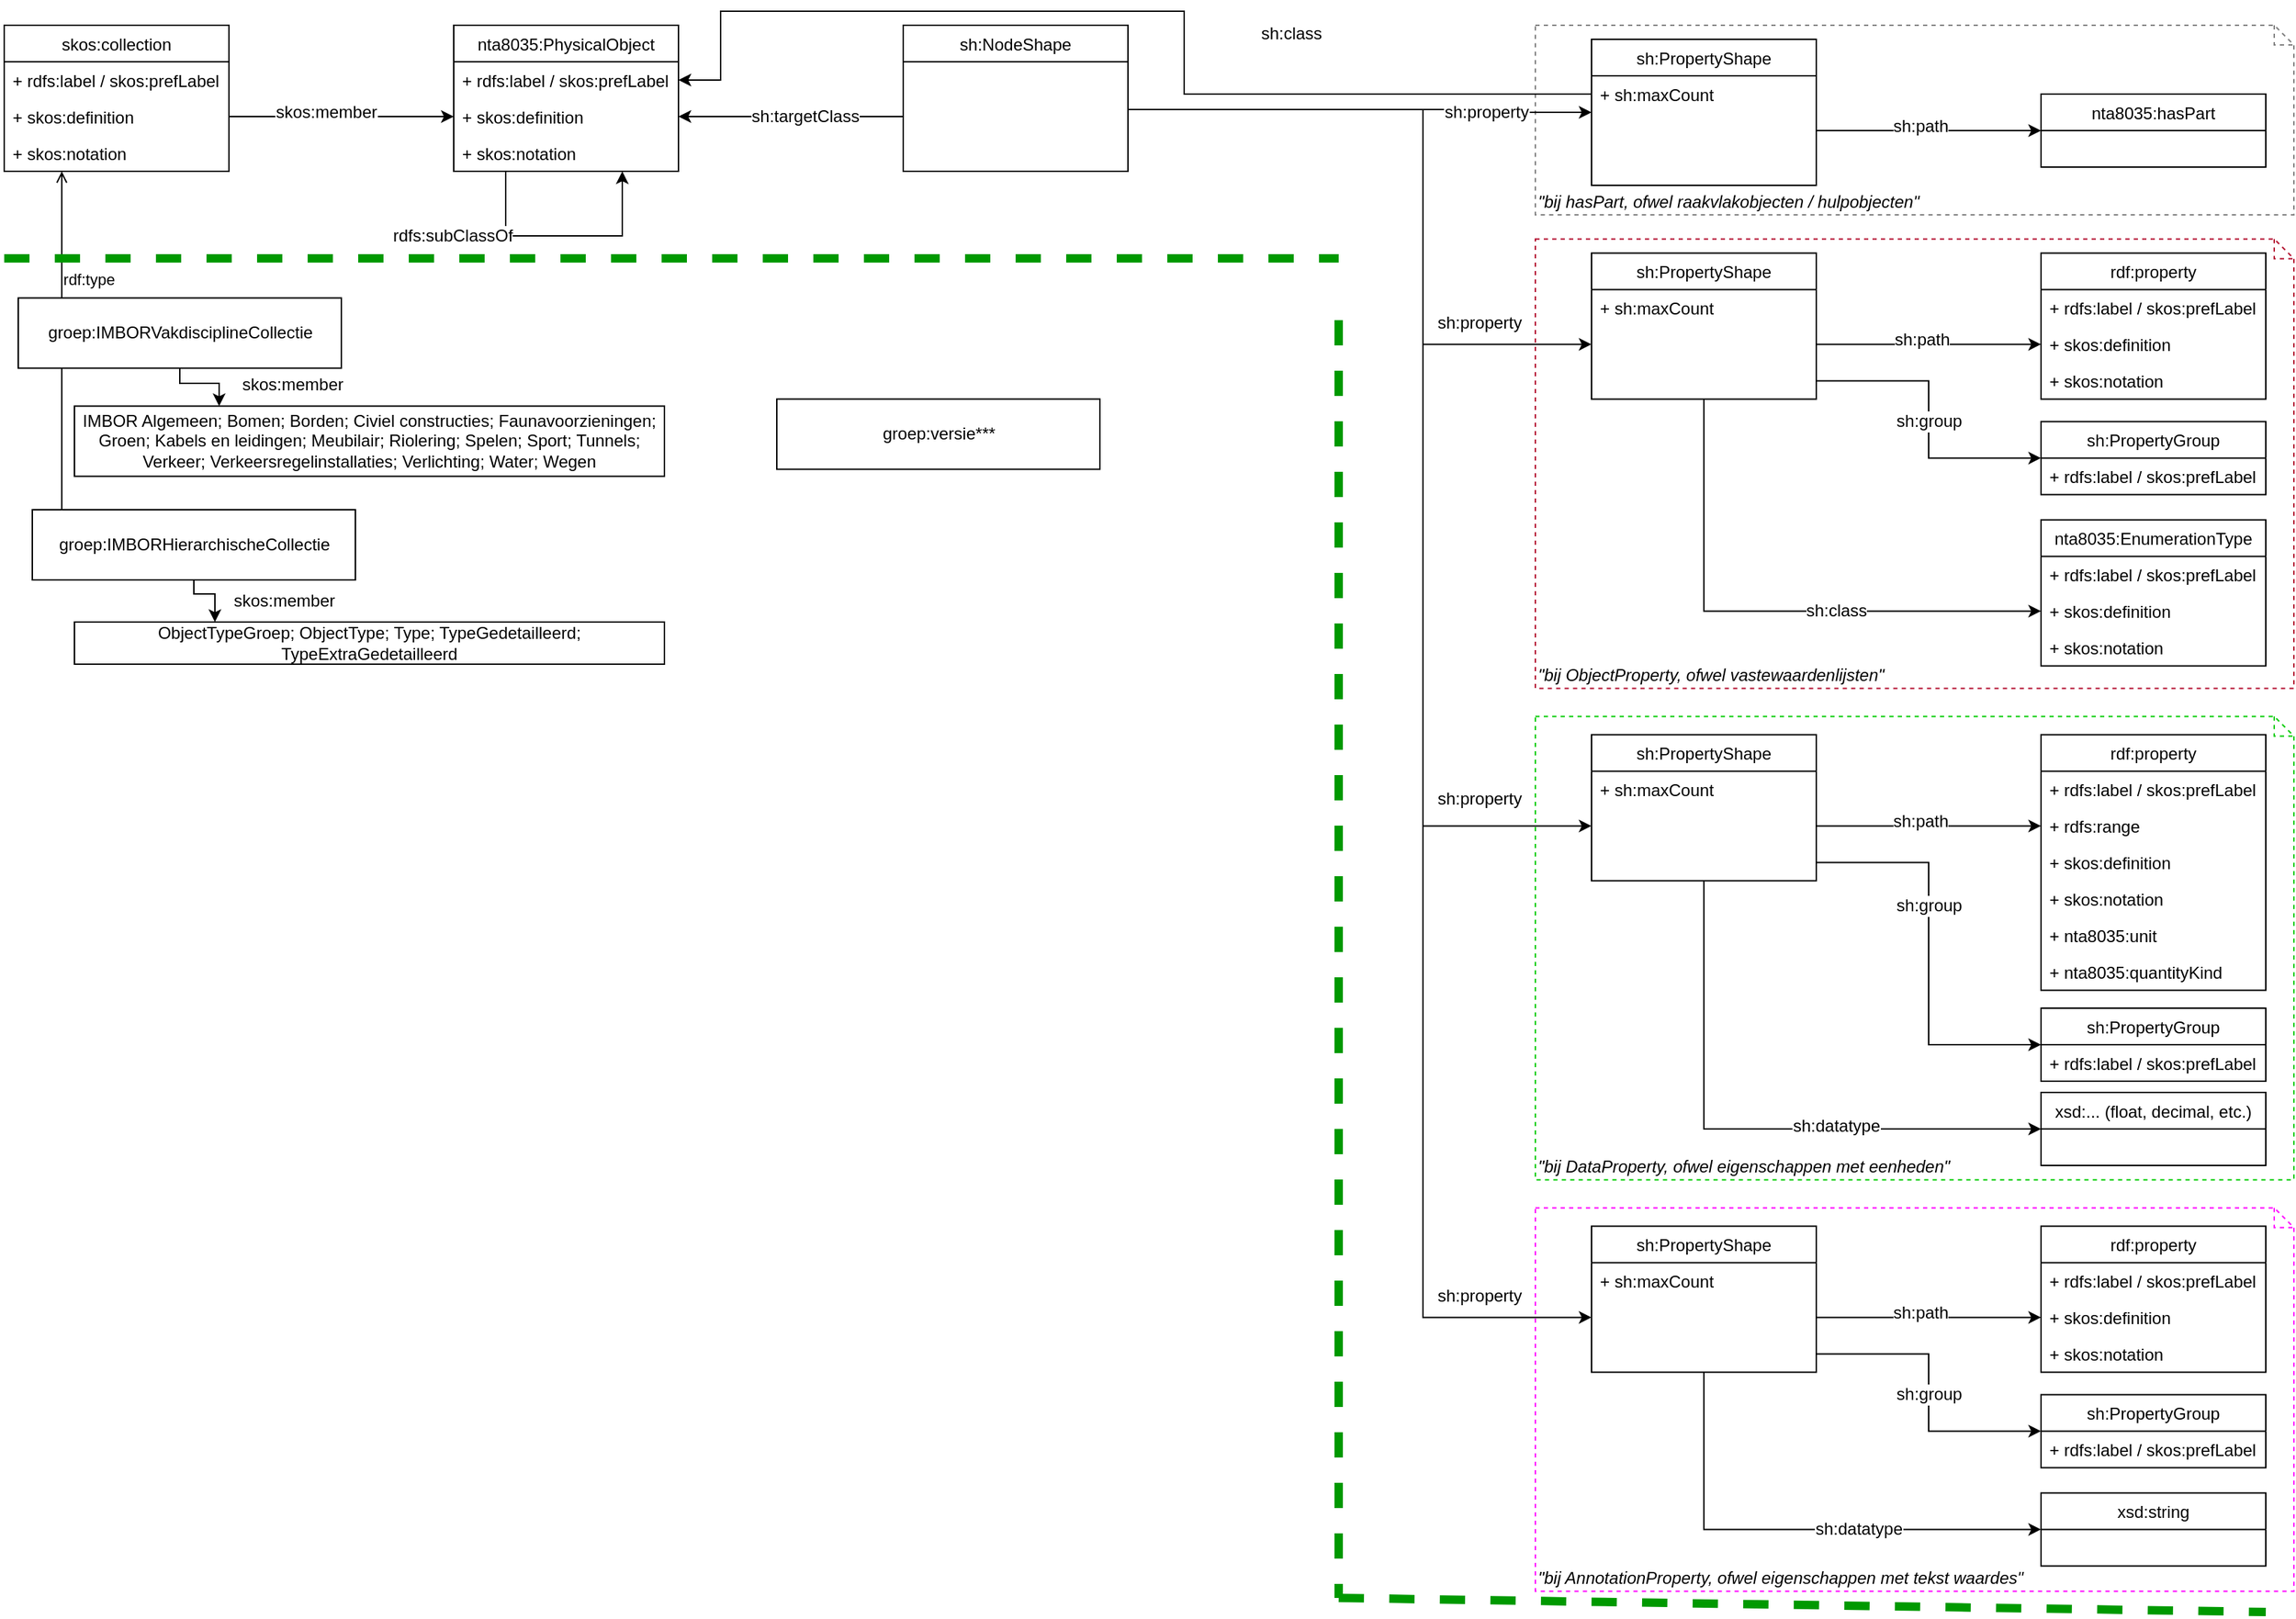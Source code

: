 <mxfile version="13.6.5" type="github">
  <diagram id="uO4dAVEa6rhhREKeQXkx" name="Page-1">
    <mxGraphModel dx="2062" dy="1133" grid="1" gridSize="10" guides="1" tooltips="1" connect="1" arrows="1" fold="1" page="1" pageScale="1" pageWidth="1654" pageHeight="1169" math="0" shadow="0">
      <root>
        <mxCell id="0" />
        <mxCell id="1" parent="0" />
        <mxCell id="aZ_iibs6CTDmy4hI5hPu-120" value="&lt;i&gt;&quot;bij AnnotationProperty, ofwel eigenschappen met tekst waardes&quot;&lt;/i&gt;" style="shape=note;whiteSpace=wrap;html=1;size=14;verticalAlign=bottom;align=left;spacingTop=-6;dashed=1;strokeColor=#FF00FF;" parent="1" vertex="1">
          <mxGeometry x="1100" y="862.21" width="540" height="273" as="geometry" />
        </mxCell>
        <mxCell id="aZ_iibs6CTDmy4hI5hPu-119" value="&lt;i&gt;&quot;bij DataProperty, ofwel eigenschappen met eenheden&quot;&lt;/i&gt;" style="shape=note;whiteSpace=wrap;html=1;size=14;verticalAlign=bottom;align=left;spacingTop=-6;dashed=1;strokeColor=#00CC00;" parent="1" vertex="1">
          <mxGeometry x="1100" y="512.21" width="540" height="330" as="geometry" />
        </mxCell>
        <mxCell id="aZ_iibs6CTDmy4hI5hPu-118" value="&lt;i&gt;&quot;bij ObjectProperty, ofwel vastewaardenlijsten&quot;&lt;/i&gt;" style="shape=note;whiteSpace=wrap;html=1;size=14;verticalAlign=bottom;align=left;spacingTop=-6;dashed=1;strokeColor=#B30E2F;" parent="1" vertex="1">
          <mxGeometry x="1100" y="172.21" width="540" height="320" as="geometry" />
        </mxCell>
        <mxCell id="aZ_iibs6CTDmy4hI5hPu-1" value="nta8035:PhysicalObject" style="swimlane;fontStyle=0;childLayout=stackLayout;horizontal=1;startSize=26;fillColor=none;horizontalStack=0;resizeParent=1;resizeParentMax=0;resizeLast=0;collapsible=1;marginBottom=0;" parent="1" vertex="1">
          <mxGeometry x="330" y="20" width="160" height="104" as="geometry" />
        </mxCell>
        <mxCell id="aZ_iibs6CTDmy4hI5hPu-2" value="+ rdfs:label / skos:prefLabel" style="text;strokeColor=none;fillColor=none;align=left;verticalAlign=top;spacingLeft=4;spacingRight=4;overflow=hidden;rotatable=0;points=[[0,0.5],[1,0.5]];portConstraint=eastwest;" parent="aZ_iibs6CTDmy4hI5hPu-1" vertex="1">
          <mxGeometry y="26" width="160" height="26" as="geometry" />
        </mxCell>
        <mxCell id="aZ_iibs6CTDmy4hI5hPu-4" value="+ skos:definition" style="text;strokeColor=none;fillColor=none;align=left;verticalAlign=top;spacingLeft=4;spacingRight=4;overflow=hidden;rotatable=0;points=[[0,0.5],[1,0.5]];portConstraint=eastwest;" parent="aZ_iibs6CTDmy4hI5hPu-1" vertex="1">
          <mxGeometry y="52" width="160" height="26" as="geometry" />
        </mxCell>
        <mxCell id="aZ_iibs6CTDmy4hI5hPu-127" value="+ skos:notation" style="text;strokeColor=none;fillColor=none;align=left;verticalAlign=top;spacingLeft=4;spacingRight=4;overflow=hidden;rotatable=0;points=[[0,0.5],[1,0.5]];portConstraint=eastwest;" parent="aZ_iibs6CTDmy4hI5hPu-1" vertex="1">
          <mxGeometry y="78" width="160" height="26" as="geometry" />
        </mxCell>
        <mxCell id="aZ_iibs6CTDmy4hI5hPu-5" value="skos:collection" style="swimlane;fontStyle=0;childLayout=stackLayout;horizontal=1;startSize=26;fillColor=none;horizontalStack=0;resizeParent=1;resizeParentMax=0;resizeLast=0;collapsible=1;marginBottom=0;" parent="1" vertex="1">
          <mxGeometry x="10" y="20" width="160" height="104" as="geometry" />
        </mxCell>
        <mxCell id="aZ_iibs6CTDmy4hI5hPu-6" value="+ rdfs:label / skos:prefLabel" style="text;strokeColor=none;fillColor=none;align=left;verticalAlign=top;spacingLeft=4;spacingRight=4;overflow=hidden;rotatable=0;points=[[0,0.5],[1,0.5]];portConstraint=eastwest;" parent="aZ_iibs6CTDmy4hI5hPu-5" vertex="1">
          <mxGeometry y="26" width="160" height="26" as="geometry" />
        </mxCell>
        <mxCell id="aZ_iibs6CTDmy4hI5hPu-7" value="+ skos:definition" style="text;strokeColor=none;fillColor=none;align=left;verticalAlign=top;spacingLeft=4;spacingRight=4;overflow=hidden;rotatable=0;points=[[0,0.5],[1,0.5]];portConstraint=eastwest;" parent="aZ_iibs6CTDmy4hI5hPu-5" vertex="1">
          <mxGeometry y="52" width="160" height="26" as="geometry" />
        </mxCell>
        <mxCell id="aZ_iibs6CTDmy4hI5hPu-8" value="+ skos:notation" style="text;strokeColor=none;fillColor=none;align=left;verticalAlign=top;spacingLeft=4;spacingRight=4;overflow=hidden;rotatable=0;points=[[0,0.5],[1,0.5]];portConstraint=eastwest;" parent="aZ_iibs6CTDmy4hI5hPu-5" vertex="1">
          <mxGeometry y="78" width="160" height="26" as="geometry" />
        </mxCell>
        <mxCell id="aZ_iibs6CTDmy4hI5hPu-9" style="edgeStyle=orthogonalEdgeStyle;rounded=0;orthogonalLoop=1;jettySize=auto;html=1;entryX=0;entryY=0.5;entryDx=0;entryDy=0;" parent="1" source="aZ_iibs6CTDmy4hI5hPu-7" edge="1">
          <mxGeometry relative="1" as="geometry">
            <mxPoint x="330" y="85" as="targetPoint" />
          </mxGeometry>
        </mxCell>
        <mxCell id="aZ_iibs6CTDmy4hI5hPu-10" value="&lt;div&gt;skos:member&lt;/div&gt;" style="text;html=1;align=center;verticalAlign=middle;resizable=0;points=[];labelBackgroundColor=#ffffff;" parent="aZ_iibs6CTDmy4hI5hPu-9" vertex="1" connectable="0">
          <mxGeometry x="-0.143" y="3" relative="1" as="geometry">
            <mxPoint as="offset" />
          </mxGeometry>
        </mxCell>
        <mxCell id="aZ_iibs6CTDmy4hI5hPu-21" style="edgeStyle=orthogonalEdgeStyle;rounded=0;orthogonalLoop=1;jettySize=auto;html=1;entryX=0;entryY=0.5;entryDx=0;entryDy=0;exitX=1;exitY=0.5;exitDx=0;exitDy=0;" parent="1" source="aZ_iibs6CTDmy4hI5hPu-13" target="aZ_iibs6CTDmy4hI5hPu-19" edge="1">
          <mxGeometry relative="1" as="geometry">
            <Array as="points">
              <mxPoint x="810" y="80" />
              <mxPoint x="1020" y="80" />
              <mxPoint x="1020" y="247" />
            </Array>
            <mxPoint x="980" y="119" as="sourcePoint" />
          </mxGeometry>
        </mxCell>
        <mxCell id="aZ_iibs6CTDmy4hI5hPu-22" value="sh:property" style="text;html=1;align=center;verticalAlign=middle;resizable=0;points=[];labelBackgroundColor=#ffffff;" parent="aZ_iibs6CTDmy4hI5hPu-21" vertex="1" connectable="0">
          <mxGeometry x="0.317" y="-2" relative="1" as="geometry">
            <mxPoint x="42" y="36.54" as="offset" />
          </mxGeometry>
        </mxCell>
        <mxCell id="aZ_iibs6CTDmy4hI5hPu-11" value="sh:NodeShape" style="swimlane;fontStyle=0;childLayout=stackLayout;horizontal=1;startSize=26;fillColor=none;horizontalStack=0;resizeParent=1;resizeParentMax=0;resizeLast=0;collapsible=1;marginBottom=0;" parent="1" vertex="1">
          <mxGeometry x="650" y="20" width="160" height="104" as="geometry" />
        </mxCell>
        <mxCell id="aZ_iibs6CTDmy4hI5hPu-12" value=" " style="text;strokeColor=none;fillColor=none;align=left;verticalAlign=top;spacingLeft=4;spacingRight=4;overflow=hidden;rotatable=0;points=[[0,0.5],[1,0.5]];portConstraint=eastwest;" parent="aZ_iibs6CTDmy4hI5hPu-11" vertex="1">
          <mxGeometry y="26" width="160" height="26" as="geometry" />
        </mxCell>
        <mxCell id="aZ_iibs6CTDmy4hI5hPu-13" value=" " style="text;strokeColor=none;fillColor=none;align=left;verticalAlign=top;spacingLeft=4;spacingRight=4;overflow=hidden;rotatable=0;points=[[0,0.5],[1,0.5]];portConstraint=eastwest;" parent="aZ_iibs6CTDmy4hI5hPu-11" vertex="1">
          <mxGeometry y="52" width="160" height="26" as="geometry" />
        </mxCell>
        <mxCell id="aZ_iibs6CTDmy4hI5hPu-14" value=" " style="text;strokeColor=none;fillColor=none;align=left;verticalAlign=top;spacingLeft=4;spacingRight=4;overflow=hidden;rotatable=0;points=[[0,0.5],[1,0.5]];portConstraint=eastwest;" parent="aZ_iibs6CTDmy4hI5hPu-11" vertex="1">
          <mxGeometry y="78" width="160" height="26" as="geometry" />
        </mxCell>
        <mxCell id="aZ_iibs6CTDmy4hI5hPu-15" style="edgeStyle=orthogonalEdgeStyle;rounded=0;orthogonalLoop=1;jettySize=auto;html=1;entryX=1;entryY=0.5;entryDx=0;entryDy=0;" parent="1" source="aZ_iibs6CTDmy4hI5hPu-13" edge="1">
          <mxGeometry relative="1" as="geometry">
            <mxPoint x="490" y="85" as="targetPoint" />
          </mxGeometry>
        </mxCell>
        <mxCell id="aZ_iibs6CTDmy4hI5hPu-16" value="sh:targetClass" style="text;html=1;align=center;verticalAlign=middle;resizable=0;points=[];labelBackgroundColor=#ffffff;" parent="aZ_iibs6CTDmy4hI5hPu-15" vertex="1" connectable="0">
          <mxGeometry x="-0.419" y="4" relative="1" as="geometry">
            <mxPoint x="-24" y="-4" as="offset" />
          </mxGeometry>
        </mxCell>
        <mxCell id="aZ_iibs6CTDmy4hI5hPu-27" style="edgeStyle=orthogonalEdgeStyle;rounded=0;orthogonalLoop=1;jettySize=auto;html=1;entryX=0;entryY=0.5;entryDx=0;entryDy=0;exitX=1;exitY=0.5;exitDx=0;exitDy=0;" parent="1" source="aZ_iibs6CTDmy4hI5hPu-19" edge="1">
          <mxGeometry relative="1" as="geometry">
            <mxPoint x="1460" y="247.21" as="targetPoint" />
          </mxGeometry>
        </mxCell>
        <mxCell id="aZ_iibs6CTDmy4hI5hPu-28" value="sh:path" style="text;html=1;align=center;verticalAlign=middle;resizable=0;points=[];labelBackgroundColor=#ffffff;" parent="aZ_iibs6CTDmy4hI5hPu-27" vertex="1" connectable="0">
          <mxGeometry x="-0.074" y="3" relative="1" as="geometry">
            <mxPoint as="offset" />
          </mxGeometry>
        </mxCell>
        <mxCell id="aZ_iibs6CTDmy4hI5hPu-33" style="edgeStyle=orthogonalEdgeStyle;rounded=0;orthogonalLoop=1;jettySize=auto;html=1;entryX=0;entryY=0.5;entryDx=0;entryDy=0;" parent="1" source="aZ_iibs6CTDmy4hI5hPu-17" target="aZ_iibs6CTDmy4hI5hPu-31" edge="1">
          <mxGeometry relative="1" as="geometry">
            <mxPoint x="1260" y="302.21" as="sourcePoint" />
            <mxPoint x="1420" y="492.21" as="targetPoint" />
          </mxGeometry>
        </mxCell>
        <mxCell id="aZ_iibs6CTDmy4hI5hPu-34" value="sh:class" style="text;html=1;align=center;verticalAlign=middle;resizable=0;points=[];labelBackgroundColor=#ffffff;" parent="aZ_iibs6CTDmy4hI5hPu-33" vertex="1" connectable="0">
          <mxGeometry x="0.261" y="-22" relative="1" as="geometry">
            <mxPoint x="-2" y="-22" as="offset" />
          </mxGeometry>
        </mxCell>
        <mxCell id="aZ_iibs6CTDmy4hI5hPu-50" style="edgeStyle=orthogonalEdgeStyle;rounded=0;orthogonalLoop=1;jettySize=auto;html=1;entryX=0;entryY=0.5;entryDx=0;entryDy=0;exitX=1;exitY=0.5;exitDx=0;exitDy=0;" parent="1" source="aZ_iibs6CTDmy4hI5hPu-20" target="aZ_iibs6CTDmy4hI5hPu-46" edge="1">
          <mxGeometry relative="1" as="geometry">
            <mxPoint x="1280" y="332.21" as="sourcePoint" />
          </mxGeometry>
        </mxCell>
        <mxCell id="aZ_iibs6CTDmy4hI5hPu-51" value="sh:group" style="text;html=1;align=center;verticalAlign=middle;resizable=0;points=[];labelBackgroundColor=#ffffff;" parent="aZ_iibs6CTDmy4hI5hPu-50" vertex="1" connectable="0">
          <mxGeometry x="-0.436" relative="1" as="geometry">
            <mxPoint x="19.17" y="29.03" as="offset" />
          </mxGeometry>
        </mxCell>
        <mxCell id="aZ_iibs6CTDmy4hI5hPu-17" value="sh:PropertyShape" style="swimlane;fontStyle=0;childLayout=stackLayout;horizontal=1;startSize=26;fillColor=none;horizontalStack=0;resizeParent=1;resizeParentMax=0;resizeLast=0;collapsible=1;marginBottom=0;" parent="1" vertex="1">
          <mxGeometry x="1140" y="182.21" width="160" height="104" as="geometry" />
        </mxCell>
        <mxCell id="aZ_iibs6CTDmy4hI5hPu-18" value="+ sh:maxCount" style="text;strokeColor=none;fillColor=none;align=left;verticalAlign=top;spacingLeft=4;spacingRight=4;overflow=hidden;rotatable=0;points=[[0,0.5],[1,0.5]];portConstraint=eastwest;" parent="aZ_iibs6CTDmy4hI5hPu-17" vertex="1">
          <mxGeometry y="26" width="160" height="26" as="geometry" />
        </mxCell>
        <mxCell id="aZ_iibs6CTDmy4hI5hPu-19" value=" " style="text;strokeColor=none;fillColor=none;align=left;verticalAlign=top;spacingLeft=4;spacingRight=4;overflow=hidden;rotatable=0;points=[[0,0.5],[1,0.5]];portConstraint=eastwest;" parent="aZ_iibs6CTDmy4hI5hPu-17" vertex="1">
          <mxGeometry y="52" width="160" height="26" as="geometry" />
        </mxCell>
        <mxCell id="aZ_iibs6CTDmy4hI5hPu-20" value=" " style="text;strokeColor=none;fillColor=none;align=left;verticalAlign=top;spacingLeft=4;spacingRight=4;overflow=hidden;rotatable=0;points=[[0,0.5],[1,0.5]];portConstraint=eastwest;" parent="aZ_iibs6CTDmy4hI5hPu-17" vertex="1">
          <mxGeometry y="78" width="160" height="26" as="geometry" />
        </mxCell>
        <mxCell id="aZ_iibs6CTDmy4hI5hPu-23" value="rdf:property" style="swimlane;fontStyle=0;childLayout=stackLayout;horizontal=1;startSize=26;fillColor=none;horizontalStack=0;resizeParent=1;resizeParentMax=0;resizeLast=0;collapsible=1;marginBottom=0;" parent="1" vertex="1">
          <mxGeometry x="1460" y="182.21" width="160" height="104" as="geometry" />
        </mxCell>
        <mxCell id="aZ_iibs6CTDmy4hI5hPu-24" value="+ rdfs:label / skos:prefLabel" style="text;strokeColor=none;fillColor=none;align=left;verticalAlign=top;spacingLeft=4;spacingRight=4;overflow=hidden;rotatable=0;points=[[0,0.5],[1,0.5]];portConstraint=eastwest;fontStyle=0" parent="aZ_iibs6CTDmy4hI5hPu-23" vertex="1">
          <mxGeometry y="26" width="160" height="26" as="geometry" />
        </mxCell>
        <mxCell id="aZ_iibs6CTDmy4hI5hPu-128" value="+ skos:definition" style="text;strokeColor=none;fillColor=none;align=left;verticalAlign=top;spacingLeft=4;spacingRight=4;overflow=hidden;rotatable=0;points=[[0,0.5],[1,0.5]];portConstraint=eastwest;" parent="aZ_iibs6CTDmy4hI5hPu-23" vertex="1">
          <mxGeometry y="52" width="160" height="26" as="geometry" />
        </mxCell>
        <mxCell id="aZ_iibs6CTDmy4hI5hPu-26" value="+ skos:notation" style="text;strokeColor=none;fillColor=none;align=left;verticalAlign=top;spacingLeft=4;spacingRight=4;overflow=hidden;rotatable=0;points=[[0,0.5],[1,0.5]];portConstraint=eastwest;" parent="aZ_iibs6CTDmy4hI5hPu-23" vertex="1">
          <mxGeometry y="78" width="160" height="26" as="geometry" />
        </mxCell>
        <mxCell id="aZ_iibs6CTDmy4hI5hPu-29" value="nta8035:EnumerationType" style="swimlane;fontStyle=0;childLayout=stackLayout;horizontal=1;startSize=26;fillColor=none;horizontalStack=0;resizeParent=1;resizeParentMax=0;resizeLast=0;collapsible=1;marginBottom=0;" parent="1" vertex="1">
          <mxGeometry x="1460" y="372.21" width="160" height="104" as="geometry" />
        </mxCell>
        <mxCell id="aZ_iibs6CTDmy4hI5hPu-30" value="+ rdfs:label / skos:prefLabel" style="text;strokeColor=none;fillColor=none;align=left;verticalAlign=top;spacingLeft=4;spacingRight=4;overflow=hidden;rotatable=0;points=[[0,0.5],[1,0.5]];portConstraint=eastwest;" parent="aZ_iibs6CTDmy4hI5hPu-29" vertex="1">
          <mxGeometry y="26" width="160" height="26" as="geometry" />
        </mxCell>
        <mxCell id="aZ_iibs6CTDmy4hI5hPu-31" value="+ skos:definition" style="text;strokeColor=none;fillColor=none;align=left;verticalAlign=top;spacingLeft=4;spacingRight=4;overflow=hidden;rotatable=0;points=[[0,0.5],[1,0.5]];portConstraint=eastwest;" parent="aZ_iibs6CTDmy4hI5hPu-29" vertex="1">
          <mxGeometry y="52" width="160" height="26" as="geometry" />
        </mxCell>
        <mxCell id="aZ_iibs6CTDmy4hI5hPu-32" value="+ skos:notation" style="text;strokeColor=none;fillColor=none;align=left;verticalAlign=top;spacingLeft=4;spacingRight=4;overflow=hidden;rotatable=0;points=[[0,0.5],[1,0.5]];portConstraint=eastwest;" parent="aZ_iibs6CTDmy4hI5hPu-29" vertex="1">
          <mxGeometry y="78" width="160" height="26" as="geometry" />
        </mxCell>
        <mxCell id="aZ_iibs6CTDmy4hI5hPu-46" value="sh:PropertyGroup" style="swimlane;fontStyle=0;childLayout=stackLayout;horizontal=1;startSize=26;fillColor=none;horizontalStack=0;resizeParent=1;resizeParentMax=0;resizeLast=0;collapsible=1;marginBottom=0;" parent="1" vertex="1">
          <mxGeometry x="1460" y="302.21" width="160" height="52" as="geometry" />
        </mxCell>
        <mxCell id="aZ_iibs6CTDmy4hI5hPu-47" value="+ rdfs:label / skos:prefLabel" style="text;strokeColor=none;fillColor=none;align=left;verticalAlign=top;spacingLeft=4;spacingRight=4;overflow=hidden;rotatable=0;points=[[0,0.5],[1,0.5]];portConstraint=eastwest;" parent="aZ_iibs6CTDmy4hI5hPu-46" vertex="1">
          <mxGeometry y="26" width="160" height="26" as="geometry" />
        </mxCell>
        <mxCell id="aZ_iibs6CTDmy4hI5hPu-56" value="rdf:type" style="edgeStyle=orthogonalEdgeStyle;rounded=0;orthogonalLoop=1;jettySize=auto;html=1;exitX=0.135;exitY=0.036;exitDx=0;exitDy=0;exitPerimeter=0;endArrow=open;endFill=0;" parent="1" source="aZ_iibs6CTDmy4hI5hPu-53" target="aZ_iibs6CTDmy4hI5hPu-5" edge="1">
          <mxGeometry x="0.387" y="-19" relative="1" as="geometry">
            <mxPoint x="100" y="190" as="sourcePoint" />
            <mxPoint x="51" y="37" as="targetPoint" />
            <Array as="points">
              <mxPoint x="51" y="170" />
              <mxPoint x="51" y="170" />
            </Array>
            <mxPoint as="offset" />
          </mxGeometry>
        </mxCell>
        <mxCell id="aZ_iibs6CTDmy4hI5hPu-135" style="edgeStyle=orthogonalEdgeStyle;rounded=0;orthogonalLoop=1;jettySize=auto;html=1;strokeWidth=1;" parent="1" source="aZ_iibs6CTDmy4hI5hPu-53" target="aZ_iibs6CTDmy4hI5hPu-134" edge="1">
          <mxGeometry relative="1" as="geometry">
            <Array as="points">
              <mxPoint x="145" y="425" />
              <mxPoint x="160" y="425" />
            </Array>
          </mxGeometry>
        </mxCell>
        <mxCell id="aZ_iibs6CTDmy4hI5hPu-53" value="groep:IMBORHierarchischeCollectie" style="html=1;" parent="1" vertex="1">
          <mxGeometry x="30" y="365.0" width="230" height="50" as="geometry" />
        </mxCell>
        <mxCell id="aZ_iibs6CTDmy4hI5hPu-58" style="edgeStyle=orthogonalEdgeStyle;rounded=0;orthogonalLoop=1;jettySize=auto;html=1;entryX=0;entryY=0.5;entryDx=0;entryDy=0;" parent="1" target="aZ_iibs6CTDmy4hI5hPu-70" edge="1">
          <mxGeometry relative="1" as="geometry">
            <mxPoint x="810" y="80" as="sourcePoint" />
            <Array as="points">
              <mxPoint x="1020" y="80" />
              <mxPoint x="1020" y="590" />
            </Array>
          </mxGeometry>
        </mxCell>
        <mxCell id="aZ_iibs6CTDmy4hI5hPu-59" value="sh:property" style="text;html=1;align=center;verticalAlign=middle;resizable=0;points=[];labelBackgroundColor=#ffffff;" parent="aZ_iibs6CTDmy4hI5hPu-58" vertex="1" connectable="0">
          <mxGeometry x="0.317" y="-2" relative="1" as="geometry">
            <mxPoint x="42" y="147.67" as="offset" />
          </mxGeometry>
        </mxCell>
        <mxCell id="aZ_iibs6CTDmy4hI5hPu-60" style="edgeStyle=orthogonalEdgeStyle;rounded=0;orthogonalLoop=1;jettySize=auto;html=1;exitX=1;exitY=0.5;exitDx=0;exitDy=0;entryX=0;entryY=0.5;entryDx=0;entryDy=0;" parent="1" source="aZ_iibs6CTDmy4hI5hPu-70" target="tDK3G-9byJZPKrzgHRc7-2" edge="1">
          <mxGeometry relative="1" as="geometry">
            <mxPoint x="1450" y="570" as="targetPoint" />
            <Array as="points">
              <mxPoint x="1440" y="590" />
              <mxPoint x="1440" y="590" />
            </Array>
          </mxGeometry>
        </mxCell>
        <mxCell id="aZ_iibs6CTDmy4hI5hPu-61" value="sh:path" style="text;html=1;align=center;verticalAlign=middle;resizable=0;points=[];labelBackgroundColor=#ffffff;" parent="aZ_iibs6CTDmy4hI5hPu-60" vertex="1" connectable="0">
          <mxGeometry x="-0.074" y="3" relative="1" as="geometry">
            <mxPoint as="offset" />
          </mxGeometry>
        </mxCell>
        <mxCell id="aZ_iibs6CTDmy4hI5hPu-64" style="edgeStyle=orthogonalEdgeStyle;rounded=0;orthogonalLoop=1;jettySize=auto;html=1;entryX=0;entryY=0.5;entryDx=0;entryDy=0;" parent="1" source="aZ_iibs6CTDmy4hI5hPu-68" target="aZ_iibs6CTDmy4hI5hPu-80" edge="1">
          <mxGeometry relative="1" as="geometry">
            <mxPoint x="1460" y="814.21" as="targetPoint" />
            <Array as="points">
              <mxPoint x="1220" y="806" />
            </Array>
          </mxGeometry>
        </mxCell>
        <mxCell id="aZ_iibs6CTDmy4hI5hPu-65" value="sh:datatype" style="text;html=1;align=center;verticalAlign=middle;resizable=0;points=[];labelBackgroundColor=#ffffff;" parent="aZ_iibs6CTDmy4hI5hPu-64" vertex="1" connectable="0">
          <mxGeometry x="0.24" y="-35" relative="1" as="geometry">
            <mxPoint x="11.67" y="-37" as="offset" />
          </mxGeometry>
        </mxCell>
        <mxCell id="aZ_iibs6CTDmy4hI5hPu-66" style="edgeStyle=orthogonalEdgeStyle;rounded=0;orthogonalLoop=1;jettySize=auto;html=1;entryX=0;entryY=0.5;entryDx=0;entryDy=0;exitX=1;exitY=0.5;exitDx=0;exitDy=0;" parent="1" source="aZ_iibs6CTDmy4hI5hPu-71" target="aZ_iibs6CTDmy4hI5hPu-84" edge="1">
          <mxGeometry relative="1" as="geometry">
            <mxPoint x="1280" y="675.21" as="sourcePoint" />
          </mxGeometry>
        </mxCell>
        <mxCell id="aZ_iibs6CTDmy4hI5hPu-67" value="sh:group" style="text;html=1;align=center;verticalAlign=middle;resizable=0;points=[];labelBackgroundColor=#ffffff;" parent="aZ_iibs6CTDmy4hI5hPu-66" vertex="1" connectable="0">
          <mxGeometry x="-0.436" relative="1" as="geometry">
            <mxPoint y="29" as="offset" />
          </mxGeometry>
        </mxCell>
        <mxCell id="aZ_iibs6CTDmy4hI5hPu-68" value="sh:PropertyShape" style="swimlane;fontStyle=0;childLayout=stackLayout;horizontal=1;startSize=26;fillColor=none;horizontalStack=0;resizeParent=1;resizeParentMax=0;resizeLast=0;collapsible=1;marginBottom=0;" parent="1" vertex="1">
          <mxGeometry x="1140" y="525.21" width="160" height="104" as="geometry" />
        </mxCell>
        <mxCell id="aZ_iibs6CTDmy4hI5hPu-69" value="+ sh:maxCount" style="text;strokeColor=none;fillColor=none;align=left;verticalAlign=top;spacingLeft=4;spacingRight=4;overflow=hidden;rotatable=0;points=[[0,0.5],[1,0.5]];portConstraint=eastwest;" parent="aZ_iibs6CTDmy4hI5hPu-68" vertex="1">
          <mxGeometry y="26" width="160" height="26" as="geometry" />
        </mxCell>
        <mxCell id="aZ_iibs6CTDmy4hI5hPu-70" value=" " style="text;strokeColor=none;fillColor=none;align=left;verticalAlign=top;spacingLeft=4;spacingRight=4;overflow=hidden;rotatable=0;points=[[0,0.5],[1,0.5]];portConstraint=eastwest;" parent="aZ_iibs6CTDmy4hI5hPu-68" vertex="1">
          <mxGeometry y="52" width="160" height="26" as="geometry" />
        </mxCell>
        <mxCell id="aZ_iibs6CTDmy4hI5hPu-71" value=" " style="text;strokeColor=none;fillColor=none;align=left;verticalAlign=top;spacingLeft=4;spacingRight=4;overflow=hidden;rotatable=0;points=[[0,0.5],[1,0.5]];portConstraint=eastwest;" parent="aZ_iibs6CTDmy4hI5hPu-68" vertex="1">
          <mxGeometry y="78" width="160" height="26" as="geometry" />
        </mxCell>
        <mxCell id="aZ_iibs6CTDmy4hI5hPu-72" value="rdf:property" style="swimlane;fontStyle=0;childLayout=stackLayout;horizontal=1;startSize=26;fillColor=none;horizontalStack=0;resizeParent=1;resizeParentMax=0;resizeLast=0;collapsible=1;marginBottom=0;" parent="1" vertex="1">
          <mxGeometry x="1460" y="525.21" width="160" height="182" as="geometry" />
        </mxCell>
        <mxCell id="aZ_iibs6CTDmy4hI5hPu-75" value="+ rdfs:label / skos:prefLabel" style="text;strokeColor=none;fillColor=none;align=left;verticalAlign=top;spacingLeft=4;spacingRight=4;overflow=hidden;rotatable=0;points=[[0,0.5],[1,0.5]];portConstraint=eastwest;" parent="aZ_iibs6CTDmy4hI5hPu-72" vertex="1">
          <mxGeometry y="26" width="160" height="26" as="geometry" />
        </mxCell>
        <mxCell id="tDK3G-9byJZPKrzgHRc7-2" value="+ rdfs:range" style="text;strokeColor=none;fillColor=none;align=left;verticalAlign=top;spacingLeft=4;spacingRight=4;overflow=hidden;rotatable=0;points=[[0,0.5],[1,0.5]];portConstraint=eastwest;" vertex="1" parent="aZ_iibs6CTDmy4hI5hPu-72">
          <mxGeometry y="52" width="160" height="26" as="geometry" />
        </mxCell>
        <mxCell id="aZ_iibs6CTDmy4hI5hPu-129" value="+ skos:definition" style="text;strokeColor=none;fillColor=none;align=left;verticalAlign=top;spacingLeft=4;spacingRight=4;overflow=hidden;rotatable=0;points=[[0,0.5],[1,0.5]];portConstraint=eastwest;" parent="aZ_iibs6CTDmy4hI5hPu-72" vertex="1">
          <mxGeometry y="78" width="160" height="26" as="geometry" />
        </mxCell>
        <mxCell id="aZ_iibs6CTDmy4hI5hPu-130" value="+ skos:notation" style="text;strokeColor=none;fillColor=none;align=left;verticalAlign=top;spacingLeft=4;spacingRight=4;overflow=hidden;rotatable=0;points=[[0,0.5],[1,0.5]];portConstraint=eastwest;" parent="aZ_iibs6CTDmy4hI5hPu-72" vertex="1">
          <mxGeometry y="104" width="160" height="26" as="geometry" />
        </mxCell>
        <mxCell id="aZ_iibs6CTDmy4hI5hPu-73" value="+ nta8035:unit" style="text;strokeColor=none;fillColor=none;align=left;verticalAlign=top;spacingLeft=4;spacingRight=4;overflow=hidden;rotatable=0;points=[[0,0.5],[1,0.5]];portConstraint=eastwest;fontStyle=0" parent="aZ_iibs6CTDmy4hI5hPu-72" vertex="1">
          <mxGeometry y="130" width="160" height="26" as="geometry" />
        </mxCell>
        <mxCell id="aZ_iibs6CTDmy4hI5hPu-74" value="+ nta8035:quantityKind" style="text;strokeColor=none;fillColor=none;align=left;verticalAlign=top;spacingLeft=4;spacingRight=4;overflow=hidden;rotatable=0;points=[[0,0.5],[1,0.5]];portConstraint=eastwest;fontStyle=0" parent="aZ_iibs6CTDmy4hI5hPu-72" vertex="1">
          <mxGeometry y="156" width="160" height="26" as="geometry" />
        </mxCell>
        <mxCell id="aZ_iibs6CTDmy4hI5hPu-88" style="edgeStyle=orthogonalEdgeStyle;rounded=0;orthogonalLoop=1;jettySize=auto;html=1;entryX=0;entryY=0.5;entryDx=0;entryDy=0;exitX=1;exitY=0.5;exitDx=0;exitDy=0;" parent="1" source="aZ_iibs6CTDmy4hI5hPu-13" target="aZ_iibs6CTDmy4hI5hPu-100" edge="1">
          <mxGeometry relative="1" as="geometry">
            <mxPoint x="980" y="119" as="sourcePoint" />
            <Array as="points">
              <mxPoint x="810" y="80" />
              <mxPoint x="1020" y="80" />
              <mxPoint x="1020" y="940" />
            </Array>
          </mxGeometry>
        </mxCell>
        <mxCell id="aZ_iibs6CTDmy4hI5hPu-89" value="sh:property" style="text;html=1;align=center;verticalAlign=middle;resizable=0;points=[];labelBackgroundColor=#ffffff;" parent="aZ_iibs6CTDmy4hI5hPu-88" vertex="1" connectable="0">
          <mxGeometry x="0.317" y="-2" relative="1" as="geometry">
            <mxPoint x="42" y="272.88" as="offset" />
          </mxGeometry>
        </mxCell>
        <mxCell id="aZ_iibs6CTDmy4hI5hPu-90" style="edgeStyle=orthogonalEdgeStyle;rounded=0;orthogonalLoop=1;jettySize=auto;html=1;entryX=0;entryY=0.5;entryDx=0;entryDy=0;exitX=1;exitY=0.5;exitDx=0;exitDy=0;" parent="1" source="aZ_iibs6CTDmy4hI5hPu-100" target="aZ_iibs6CTDmy4hI5hPu-104" edge="1">
          <mxGeometry relative="1" as="geometry">
            <mxPoint x="1420" y="895.21" as="targetPoint" />
          </mxGeometry>
        </mxCell>
        <mxCell id="aZ_iibs6CTDmy4hI5hPu-91" value="sh:path" style="text;html=1;align=center;verticalAlign=middle;resizable=0;points=[];labelBackgroundColor=#ffffff;" parent="aZ_iibs6CTDmy4hI5hPu-90" vertex="1" connectable="0">
          <mxGeometry x="-0.074" y="3" relative="1" as="geometry">
            <mxPoint as="offset" />
          </mxGeometry>
        </mxCell>
        <mxCell id="aZ_iibs6CTDmy4hI5hPu-94" style="edgeStyle=orthogonalEdgeStyle;rounded=0;orthogonalLoop=1;jettySize=auto;html=1;entryX=0;entryY=0.5;entryDx=0;entryDy=0;" parent="1" source="aZ_iibs6CTDmy4hI5hPu-98" target="aZ_iibs6CTDmy4hI5hPu-110" edge="1">
          <mxGeometry relative="1" as="geometry">
            <mxPoint x="1457" y="1154.21" as="targetPoint" />
            <Array as="points">
              <mxPoint x="1220" y="1091.21" />
            </Array>
          </mxGeometry>
        </mxCell>
        <mxCell id="aZ_iibs6CTDmy4hI5hPu-95" value="sh:datatype" style="text;html=1;align=center;verticalAlign=middle;resizable=0;points=[];labelBackgroundColor=#ffffff;" parent="aZ_iibs6CTDmy4hI5hPu-94" vertex="1" connectable="0">
          <mxGeometry x="0.24" y="-35" relative="1" as="geometry">
            <mxPoint x="3.67" y="-35" as="offset" />
          </mxGeometry>
        </mxCell>
        <mxCell id="aZ_iibs6CTDmy4hI5hPu-96" style="edgeStyle=orthogonalEdgeStyle;rounded=0;orthogonalLoop=1;jettySize=auto;html=1;entryX=0;entryY=0.5;entryDx=0;entryDy=0;exitX=1;exitY=0.5;exitDx=0;exitDy=0;" parent="1" source="aZ_iibs6CTDmy4hI5hPu-101" target="aZ_iibs6CTDmy4hI5hPu-114" edge="1">
          <mxGeometry relative="1" as="geometry">
            <mxPoint x="1280" y="1025.21" as="sourcePoint" />
          </mxGeometry>
        </mxCell>
        <mxCell id="aZ_iibs6CTDmy4hI5hPu-97" value="sh:group" style="text;html=1;align=center;verticalAlign=middle;resizable=0;points=[];labelBackgroundColor=#ffffff;" parent="aZ_iibs6CTDmy4hI5hPu-96" vertex="1" connectable="0">
          <mxGeometry x="-0.436" relative="1" as="geometry">
            <mxPoint x="19.17" y="29.03" as="offset" />
          </mxGeometry>
        </mxCell>
        <mxCell id="aZ_iibs6CTDmy4hI5hPu-98" value="sh:PropertyShape" style="swimlane;fontStyle=0;childLayout=stackLayout;horizontal=1;startSize=26;fillColor=none;horizontalStack=0;resizeParent=1;resizeParentMax=0;resizeLast=0;collapsible=1;marginBottom=0;" parent="1" vertex="1">
          <mxGeometry x="1140" y="875.21" width="160" height="104" as="geometry" />
        </mxCell>
        <mxCell id="aZ_iibs6CTDmy4hI5hPu-99" value="+ sh:maxCount" style="text;strokeColor=none;fillColor=none;align=left;verticalAlign=top;spacingLeft=4;spacingRight=4;overflow=hidden;rotatable=0;points=[[0,0.5],[1,0.5]];portConstraint=eastwest;" parent="aZ_iibs6CTDmy4hI5hPu-98" vertex="1">
          <mxGeometry y="26" width="160" height="26" as="geometry" />
        </mxCell>
        <mxCell id="aZ_iibs6CTDmy4hI5hPu-100" value=" " style="text;strokeColor=none;fillColor=none;align=left;verticalAlign=top;spacingLeft=4;spacingRight=4;overflow=hidden;rotatable=0;points=[[0,0.5],[1,0.5]];portConstraint=eastwest;" parent="aZ_iibs6CTDmy4hI5hPu-98" vertex="1">
          <mxGeometry y="52" width="160" height="26" as="geometry" />
        </mxCell>
        <mxCell id="aZ_iibs6CTDmy4hI5hPu-101" value=" " style="text;strokeColor=none;fillColor=none;align=left;verticalAlign=top;spacingLeft=4;spacingRight=4;overflow=hidden;rotatable=0;points=[[0,0.5],[1,0.5]];portConstraint=eastwest;" parent="aZ_iibs6CTDmy4hI5hPu-98" vertex="1">
          <mxGeometry y="78" width="160" height="26" as="geometry" />
        </mxCell>
        <mxCell id="aZ_iibs6CTDmy4hI5hPu-102" value="rdf:property" style="swimlane;fontStyle=0;childLayout=stackLayout;horizontal=1;startSize=26;fillColor=none;horizontalStack=0;resizeParent=1;resizeParentMax=0;resizeLast=0;collapsible=1;marginBottom=0;" parent="1" vertex="1">
          <mxGeometry x="1460" y="875.21" width="160" height="104" as="geometry" />
        </mxCell>
        <mxCell id="aZ_iibs6CTDmy4hI5hPu-103" value="+ rdfs:label / skos:prefLabel" style="text;strokeColor=none;fillColor=none;align=left;verticalAlign=top;spacingLeft=4;spacingRight=4;overflow=hidden;rotatable=0;points=[[0,0.5],[1,0.5]];portConstraint=eastwest;fontStyle=0" parent="aZ_iibs6CTDmy4hI5hPu-102" vertex="1">
          <mxGeometry y="26" width="160" height="26" as="geometry" />
        </mxCell>
        <mxCell id="aZ_iibs6CTDmy4hI5hPu-104" value="+ skos:definition" style="text;strokeColor=none;fillColor=none;align=left;verticalAlign=top;spacingLeft=4;spacingRight=4;overflow=hidden;rotatable=0;points=[[0,0.5],[1,0.5]];portConstraint=eastwest;fontStyle=0" parent="aZ_iibs6CTDmy4hI5hPu-102" vertex="1">
          <mxGeometry y="52" width="160" height="26" as="geometry" />
        </mxCell>
        <mxCell id="aZ_iibs6CTDmy4hI5hPu-105" value="+ skos:notation" style="text;strokeColor=none;fillColor=none;align=left;verticalAlign=top;spacingLeft=4;spacingRight=4;overflow=hidden;rotatable=0;points=[[0,0.5],[1,0.5]];portConstraint=eastwest;" parent="aZ_iibs6CTDmy4hI5hPu-102" vertex="1">
          <mxGeometry y="78" width="160" height="26" as="geometry" />
        </mxCell>
        <mxCell id="aZ_iibs6CTDmy4hI5hPu-110" value="xsd:string" style="swimlane;fontStyle=0;childLayout=stackLayout;horizontal=1;startSize=26;fillColor=none;horizontalStack=0;resizeParent=1;resizeParentMax=0;resizeLast=0;collapsible=1;marginBottom=0;" parent="1" vertex="1">
          <mxGeometry x="1460" y="1065.21" width="160" height="52" as="geometry" />
        </mxCell>
        <mxCell id="aZ_iibs6CTDmy4hI5hPu-114" value="sh:PropertyGroup" style="swimlane;fontStyle=0;childLayout=stackLayout;horizontal=1;startSize=26;fillColor=none;horizontalStack=0;resizeParent=1;resizeParentMax=0;resizeLast=0;collapsible=1;marginBottom=0;" parent="1" vertex="1">
          <mxGeometry x="1460" y="995.21" width="160" height="52" as="geometry" />
        </mxCell>
        <mxCell id="aZ_iibs6CTDmy4hI5hPu-115" value="+ rdfs:label / skos:prefLabel" style="text;strokeColor=none;fillColor=none;align=left;verticalAlign=top;spacingLeft=4;spacingRight=4;overflow=hidden;rotatable=0;points=[[0,0.5],[1,0.5]];portConstraint=eastwest;" parent="aZ_iibs6CTDmy4hI5hPu-114" vertex="1">
          <mxGeometry y="26" width="160" height="26" as="geometry" />
        </mxCell>
        <mxCell id="aZ_iibs6CTDmy4hI5hPu-121" value="" style="endArrow=none;html=1;fillColor=#e1d5e7;strokeColor=#009900;strokeWidth=6;dashed=1;" parent="1" edge="1">
          <mxGeometry width="50" height="50" relative="1" as="geometry">
            <mxPoint x="960" y="1140" as="sourcePoint" />
            <mxPoint x="1620" y="1150" as="targetPoint" />
          </mxGeometry>
        </mxCell>
        <mxCell id="aZ_iibs6CTDmy4hI5hPu-132" value="" style="edgeStyle=orthogonalEdgeStyle;rounded=0;orthogonalLoop=1;jettySize=auto;html=1;strokeWidth=1;exitX=0.5;exitY=1;exitDx=0;exitDy=0;" parent="1" source="aZ_iibs6CTDmy4hI5hPu-52" target="aZ_iibs6CTDmy4hI5hPu-131" edge="1">
          <mxGeometry relative="1" as="geometry">
            <Array as="points">
              <mxPoint x="135" y="275" />
              <mxPoint x="163" y="275" />
            </Array>
          </mxGeometry>
        </mxCell>
        <mxCell id="aZ_iibs6CTDmy4hI5hPu-133" value="skos:member" style="text;html=1;align=center;verticalAlign=middle;resizable=0;points=[];labelBackgroundColor=#ffffff;" parent="aZ_iibs6CTDmy4hI5hPu-132" vertex="1" connectable="0">
          <mxGeometry x="-0.271" y="1" relative="1" as="geometry">
            <mxPoint x="70.39" y="1.4" as="offset" />
          </mxGeometry>
        </mxCell>
        <mxCell id="aZ_iibs6CTDmy4hI5hPu-52" value="groep:IMBORVakdisciplineCollectie" style="html=1;" parent="1" vertex="1">
          <mxGeometry x="20" y="214.21" width="230" height="50" as="geometry" />
        </mxCell>
        <mxCell id="aZ_iibs6CTDmy4hI5hPu-131" value="&lt;div&gt;IMBOR Algemeen; Bomen; Borden; Civiel constructies; Faunavoorzieningen; Groen; Kabels en leidingen; Meubilair; Riolering; Spelen; Sport; Tunnels; Verkeer; Verkeersregelinstallaties; Verlichting; Water; Wegen&lt;br&gt;&lt;/div&gt;" style="html=1;align=center;whiteSpace=wrap;" parent="1" vertex="1">
          <mxGeometry x="60" y="291.21" width="420" height="50" as="geometry" />
        </mxCell>
        <mxCell id="aZ_iibs6CTDmy4hI5hPu-134" value="ObjectTypeGroep; ObjectType; Type; TypeGedetailleerd; TypeExtraGedetailleerd" style="html=1;whiteSpace=wrap;" parent="1" vertex="1">
          <mxGeometry x="60" y="445" width="420" height="30" as="geometry" />
        </mxCell>
        <mxCell id="aZ_iibs6CTDmy4hI5hPu-136" value="skos:member" style="text;html=1;align=center;verticalAlign=middle;resizable=0;points=[];labelBackgroundColor=#ffffff;" parent="1" vertex="1" connectable="0">
          <mxGeometry x="190" y="429.21" as="geometry">
            <mxPoint x="19" y="1" as="offset" />
          </mxGeometry>
        </mxCell>
        <mxCell id="aZ_iibs6CTDmy4hI5hPu-146" value="&lt;i&gt;&quot;bij hasPart, ofwel raakvlakobjecten / hulpobjecten&quot;&lt;/i&gt;" style="shape=note;whiteSpace=wrap;html=1;size=14;verticalAlign=bottom;align=left;spacingTop=-6;dashed=1;strokeColor=#808080;" parent="1" vertex="1">
          <mxGeometry x="1100" y="20.0" width="540" height="135" as="geometry" />
        </mxCell>
        <mxCell id="aZ_iibs6CTDmy4hI5hPu-147" style="edgeStyle=orthogonalEdgeStyle;rounded=0;orthogonalLoop=1;jettySize=auto;html=1;exitX=1;exitY=0.5;exitDx=0;exitDy=0;" parent="1" source="aZ_iibs6CTDmy4hI5hPu-155" target="aZ_iibs6CTDmy4hI5hPu-157" edge="1">
          <mxGeometry relative="1" as="geometry">
            <mxPoint x="1460" y="95.0" as="targetPoint" />
          </mxGeometry>
        </mxCell>
        <mxCell id="aZ_iibs6CTDmy4hI5hPu-148" value="sh:path" style="text;html=1;align=center;verticalAlign=middle;resizable=0;points=[];labelBackgroundColor=#ffffff;" parent="aZ_iibs6CTDmy4hI5hPu-147" vertex="1" connectable="0">
          <mxGeometry x="-0.074" y="3" relative="1" as="geometry">
            <mxPoint as="offset" />
          </mxGeometry>
        </mxCell>
        <mxCell id="aZ_iibs6CTDmy4hI5hPu-149" style="edgeStyle=orthogonalEdgeStyle;rounded=0;orthogonalLoop=1;jettySize=auto;html=1;entryX=1;entryY=0.5;entryDx=0;entryDy=0;exitX=0;exitY=0.5;exitDx=0;exitDy=0;" parent="1" source="aZ_iibs6CTDmy4hI5hPu-154" target="aZ_iibs6CTDmy4hI5hPu-2" edge="1">
          <mxGeometry relative="1" as="geometry">
            <mxPoint x="830" y="40" as="sourcePoint" />
            <mxPoint x="500" y="585" as="targetPoint" />
            <Array as="points">
              <mxPoint x="850" y="69" />
              <mxPoint x="850" y="10" />
              <mxPoint x="520" y="10" />
              <mxPoint x="520" y="59" />
            </Array>
          </mxGeometry>
        </mxCell>
        <mxCell id="aZ_iibs6CTDmy4hI5hPu-150" value="sh:class" style="text;html=1;align=center;verticalAlign=middle;resizable=0;points=[];labelBackgroundColor=#ffffff;" parent="aZ_iibs6CTDmy4hI5hPu-149" vertex="1" connectable="0">
          <mxGeometry x="0.261" y="-22" relative="1" as="geometry">
            <mxPoint x="205.17" y="38" as="offset" />
          </mxGeometry>
        </mxCell>
        <mxCell id="aZ_iibs6CTDmy4hI5hPu-153" value="sh:PropertyShape" style="swimlane;fontStyle=0;childLayout=stackLayout;horizontal=1;startSize=26;fillColor=none;horizontalStack=0;resizeParent=1;resizeParentMax=0;resizeLast=0;collapsible=1;marginBottom=0;" parent="1" vertex="1">
          <mxGeometry x="1140" y="30.0" width="160" height="104" as="geometry" />
        </mxCell>
        <mxCell id="aZ_iibs6CTDmy4hI5hPu-154" value="+ sh:maxCount" style="text;strokeColor=none;fillColor=none;align=left;verticalAlign=top;spacingLeft=4;spacingRight=4;overflow=hidden;rotatable=0;points=[[0,0.5],[1,0.5]];portConstraint=eastwest;" parent="aZ_iibs6CTDmy4hI5hPu-153" vertex="1">
          <mxGeometry y="26" width="160" height="26" as="geometry" />
        </mxCell>
        <mxCell id="aZ_iibs6CTDmy4hI5hPu-155" value=" " style="text;strokeColor=none;fillColor=none;align=left;verticalAlign=top;spacingLeft=4;spacingRight=4;overflow=hidden;rotatable=0;points=[[0,0.5],[1,0.5]];portConstraint=eastwest;" parent="aZ_iibs6CTDmy4hI5hPu-153" vertex="1">
          <mxGeometry y="52" width="160" height="26" as="geometry" />
        </mxCell>
        <mxCell id="aZ_iibs6CTDmy4hI5hPu-156" value=" " style="text;strokeColor=none;fillColor=none;align=left;verticalAlign=top;spacingLeft=4;spacingRight=4;overflow=hidden;rotatable=0;points=[[0,0.5],[1,0.5]];portConstraint=eastwest;" parent="aZ_iibs6CTDmy4hI5hPu-153" vertex="1">
          <mxGeometry y="78" width="160" height="26" as="geometry" />
        </mxCell>
        <mxCell id="aZ_iibs6CTDmy4hI5hPu-157" value="nta8035:hasPart" style="swimlane;fontStyle=0;childLayout=stackLayout;horizontal=1;startSize=26;fillColor=none;horizontalStack=0;resizeParent=1;resizeParentMax=0;resizeLast=0;collapsible=1;marginBottom=0;" parent="1" vertex="1">
          <mxGeometry x="1460" y="69.0" width="160" height="52" as="geometry" />
        </mxCell>
        <mxCell id="aZ_iibs6CTDmy4hI5hPu-159" value=" " style="text;strokeColor=none;fillColor=none;align=left;verticalAlign=top;spacingLeft=4;spacingRight=4;overflow=hidden;rotatable=0;points=[[0,0.5],[1,0.5]];portConstraint=eastwest;" parent="aZ_iibs6CTDmy4hI5hPu-157" vertex="1">
          <mxGeometry y="26" width="160" height="26" as="geometry" />
        </mxCell>
        <mxCell id="aZ_iibs6CTDmy4hI5hPu-167" style="edgeStyle=orthogonalEdgeStyle;rounded=0;orthogonalLoop=1;jettySize=auto;html=1;exitX=0.5;exitY=1;exitDx=0;exitDy=0;exitPerimeter=0;strokeWidth=1;" parent="1" source="aZ_iibs6CTDmy4hI5hPu-146" target="aZ_iibs6CTDmy4hI5hPu-146" edge="1">
          <mxGeometry relative="1" as="geometry" />
        </mxCell>
        <mxCell id="aZ_iibs6CTDmy4hI5hPu-168" style="edgeStyle=orthogonalEdgeStyle;rounded=0;orthogonalLoop=1;jettySize=auto;html=1;exitX=1;exitY=0.5;exitDx=0;exitDy=0;" parent="1" source="aZ_iibs6CTDmy4hI5hPu-13" target="aZ_iibs6CTDmy4hI5hPu-153" edge="1">
          <mxGeometry relative="1" as="geometry">
            <mxPoint x="980" y="119" as="sourcePoint" />
            <mxPoint x="1080" y="110" as="targetPoint" />
            <Array as="points">
              <mxPoint x="810" y="80" />
              <mxPoint x="1080" y="80" />
              <mxPoint x="1080" y="82" />
            </Array>
          </mxGeometry>
        </mxCell>
        <mxCell id="aZ_iibs6CTDmy4hI5hPu-169" value="sh:property" style="text;html=1;align=center;verticalAlign=middle;resizable=0;points=[];labelBackgroundColor=#ffffff;" parent="aZ_iibs6CTDmy4hI5hPu-168" vertex="1" connectable="0">
          <mxGeometry x="0.317" y="-2" relative="1" as="geometry">
            <mxPoint x="38" as="offset" />
          </mxGeometry>
        </mxCell>
        <mxCell id="aZ_iibs6CTDmy4hI5hPu-144" style="edgeStyle=orthogonalEdgeStyle;rounded=0;orthogonalLoop=1;jettySize=auto;html=1;strokeWidth=1;" parent="1" source="aZ_iibs6CTDmy4hI5hPu-1" target="aZ_iibs6CTDmy4hI5hPu-1" edge="1">
          <mxGeometry relative="1" as="geometry">
            <Array as="points">
              <mxPoint x="367" y="170" />
              <mxPoint x="450" y="170" />
            </Array>
            <mxPoint x="490" y="160" as="targetPoint" />
          </mxGeometry>
        </mxCell>
        <mxCell id="aZ_iibs6CTDmy4hI5hPu-145" value="rdfs:subClassOf" style="text;html=1;align=center;verticalAlign=middle;resizable=0;points=[];labelBackgroundColor=#ffffff;" parent="aZ_iibs6CTDmy4hI5hPu-144" vertex="1" connectable="0">
          <mxGeometry x="-0.433" y="1" relative="1" as="geometry">
            <mxPoint x="-42" y="1" as="offset" />
          </mxGeometry>
        </mxCell>
        <mxCell id="ZUy_ZeGvz7ve_36svNjk-1" value="" style="endArrow=none;html=1;fillColor=#e1d5e7;strokeColor=#009900;strokeWidth=6;dashed=1;" parent="1" edge="1">
          <mxGeometry width="50" height="50" relative="1" as="geometry">
            <mxPoint x="10" y="186" as="sourcePoint" />
            <mxPoint x="960" y="186" as="targetPoint" />
          </mxGeometry>
        </mxCell>
        <mxCell id="ZUy_ZeGvz7ve_36svNjk-2" value="" style="endArrow=none;html=1;fillColor=#e1d5e7;strokeColor=#009900;strokeWidth=6;dashed=1;" parent="1" edge="1">
          <mxGeometry width="50" height="50" relative="1" as="geometry">
            <mxPoint x="960" y="230" as="sourcePoint" />
            <mxPoint x="960" y="1140" as="targetPoint" />
          </mxGeometry>
        </mxCell>
        <mxCell id="aZ_iibs6CTDmy4hI5hPu-80" value="xsd:... (float, decimal, etc.)" style="swimlane;fontStyle=0;childLayout=stackLayout;horizontal=1;startSize=26;fillColor=none;horizontalStack=0;resizeParent=1;resizeParentMax=0;resizeLast=0;collapsible=1;marginBottom=0;" parent="1" vertex="1">
          <mxGeometry x="1460" y="780" width="160" height="52" as="geometry" />
        </mxCell>
        <mxCell id="aZ_iibs6CTDmy4hI5hPu-84" value="sh:PropertyGroup" style="swimlane;fontStyle=0;childLayout=stackLayout;horizontal=1;startSize=26;fillColor=none;horizontalStack=0;resizeParent=1;resizeParentMax=0;resizeLast=0;collapsible=1;marginBottom=0;" parent="1" vertex="1">
          <mxGeometry x="1460" y="720" width="160" height="52" as="geometry" />
        </mxCell>
        <mxCell id="aZ_iibs6CTDmy4hI5hPu-85" value="+ rdfs:label / skos:prefLabel" style="text;strokeColor=none;fillColor=none;align=left;verticalAlign=top;spacingLeft=4;spacingRight=4;overflow=hidden;rotatable=0;points=[[0,0.5],[1,0.5]];portConstraint=eastwest;" parent="aZ_iibs6CTDmy4hI5hPu-84" vertex="1">
          <mxGeometry y="26" width="160" height="26" as="geometry" />
        </mxCell>
        <mxCell id="tDK3G-9byJZPKrzgHRc7-3" value="groep:versie***" style="html=1;" vertex="1" parent="1">
          <mxGeometry x="560" y="286.21" width="230" height="50" as="geometry" />
        </mxCell>
      </root>
    </mxGraphModel>
  </diagram>
</mxfile>
